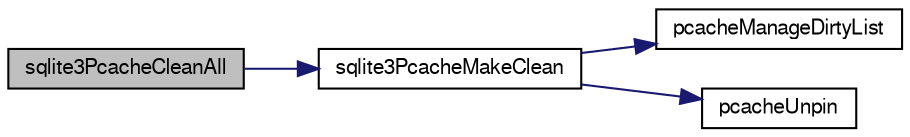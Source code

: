 digraph "sqlite3PcacheCleanAll"
{
  edge [fontname="FreeSans",fontsize="10",labelfontname="FreeSans",labelfontsize="10"];
  node [fontname="FreeSans",fontsize="10",shape=record];
  rankdir="LR";
  Node650155 [label="sqlite3PcacheCleanAll",height=0.2,width=0.4,color="black", fillcolor="grey75", style="filled", fontcolor="black"];
  Node650155 -> Node650156 [color="midnightblue",fontsize="10",style="solid",fontname="FreeSans"];
  Node650156 [label="sqlite3PcacheMakeClean",height=0.2,width=0.4,color="black", fillcolor="white", style="filled",URL="$sqlite3_8c.html#ac00d8abc5cdfaa4da090c03d2b24711c"];
  Node650156 -> Node650157 [color="midnightblue",fontsize="10",style="solid",fontname="FreeSans"];
  Node650157 [label="pcacheManageDirtyList",height=0.2,width=0.4,color="black", fillcolor="white", style="filled",URL="$sqlite3_8c.html#aae9bc2ddff700c30e5f9c80d531d6acc"];
  Node650156 -> Node650158 [color="midnightblue",fontsize="10",style="solid",fontname="FreeSans"];
  Node650158 [label="pcacheUnpin",height=0.2,width=0.4,color="black", fillcolor="white", style="filled",URL="$sqlite3_8c.html#a76530dde0f26366c0614d713daf9859c"];
}
